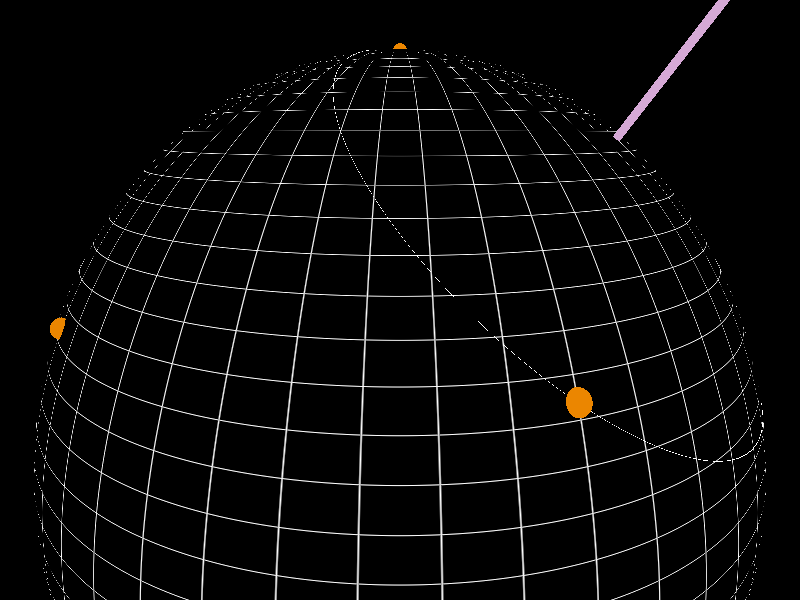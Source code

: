 #version 3.6;

#include "colors.inc"
#include "textures.inc"

#macro v_equal(v1,v2) ((v1.x=v2.x)&(v1.y=v2.y)&(v1.z=v2.z)) #end

#macro col_to_tex(col, elem_tex_map, elem_col_map, def_tex)
   #local typ=0;
   #if(col.y>=0) #local typ=1; #end
   #if(!typ & col.y=-1)
      #if(col.x<dimension_size(elem_tex_map,1))
         #ifdef(elem_tex_map[col.x]) #local typ=2; #end
      #end
      #if(!typ & col.x<dimension_size(elem_col_map,1))
         #ifdef(elem_col_map[col.x]) #local typ=3; #end
      #end
   #end
   #switch(typ)
      #case(0) texture{ def_tex } #break;
      #case(1) texture{ pigment{ rgbt col}} #break;
      #case(2) texture{ elem_tex_map[-col.x]} #break;
      #case(3) texture{ pigment{ color elem_col_map[-col.x]}} #break;
   #end
#end

#macro disp_edge(edge, col)
   #if(!v_equal(verts[edges[edge][0]], verts[edges[edge][1]]) )
      cylinder{verts[edges[edge][0]] verts[edges[edge][1]] edge_sz
         col_to_tex(col, tex_map, col_map, edge_tex)
      }
   #end
#end

// Display values
   // Size (or radius) of elements
   #declare vert_sz = 0.0237764; // 0.0237764
   #declare edge_sz = 0.01; // 0.0158509
   #declare face_sz = 0; // 0

   // Colour of elements (used to set up default textures
   #declare vert_col = <0.901961, 0.45098, 0, 0>;
   #declare edge_col = <0.8, 0.6, 0.8, 0>; // <0.8, 0.6, 0.8, 0>
   #declare face_col = <0.8, 0.901961, 0.901961, 0>; // <0.8, 0.901961, 0.901961, 0>

   // Texture of elements
   #declare vert_tex=texture{ pigment{ rgbt vert_col}}
   #declare edge_tex=texture{ pigment{ rgbt edge_col}}
   #declare face_tex=texture{ pigment{ rgbt face_col}}

#declare col_map = array[1]; // Default colourmap
#declare tex_map = array[1]; // Default texmap

// Array of vertex coordinates
#declare num_verts = 8;
#declare verts = array [num_verts] {
    <0,0,sqrt(5)/2>,
    <0,0,0>,
    <1,0,0.5>,
    <cos(2*pi/5), sin(2*pi/5), 0.5>,
    <cos(4*pi/5), sin(4*pi/5), 0.5>,
    <cos(6*pi/5), sin(6*pi/5), 0.5>,
    <cos(8*pi/5), sin(8*pi/5), 0.5>,
    <(3+sqrt(5))/12, sqrt(10 + 2*sqrt(5))/12, (2 + sqrt(5))/6>
}

// Array of edge indexes
#declare num_edges = 10;
#declare edges = array [num_edges][2] {
   {0, 2},
   {0, 3},
   {0, 4},
   {0, 5},
   {0, 6},
   {2, 3},
   {3, 4},
   {4, 5},
   {5, 6},
   {6, 2},
}

// face colours
#declare f_col = <0.901961, 0.45098, 0, 1>;

// Colour Maps - redefine these, normally in an include file
   #declare col_map = array[1];
   #declare tex_map = array[1];

// Array of face vertex counts and indexes

   #declare i=0;
   #while (i<num_verts)
      sphere{ verts[i] vert_sz col_to_tex(vert_col, tex_map, col_map, vert_tex) }
      #declare i=i+1;
      #end

// Display edge elements
   #declare i=0;
   #while (i<num_edges)
      disp_edge(i, edge_col)
      #declare i=i+1;
      #end
  cylinder{<0,0,0> <1.309017, 0.951057, 2.118034>
    edge_sz col_to_tex(edge_col, tex_map, col_map, edge_tex)
  }

// Extra object
   sphere{<0,0,0> sqrt(5)/2 
       pigment{
           uv_mapping
           Tiles_Ptrn()
           color_map {
               [0.00 color rgb <1,1,1>] // white stanchions
               [0.04 color rgbt <0,0,0,1>] // transparent spaces
           }
           scale <0.02, 0.02, 0.5> // size and ratio of the grid
       }
       rotate 90*x
   }
               
   disc {verts[7] verts[7] 0.68 0.67 texture{ pigment{ color White } finish { diffuse 1.0}}}

background {color <0,0,0,1>}
// Max Trace Level (10), increase if black areas appear when using transparency
global_settings{
    max_trace_level 10
    assumed_gamma 1.8
}

  camera { right x*1.5
           location <0,1.8,0.9>
           sky <0,0,1>
           look_at <0,0,0.4>
         }

   light_source {<.3, 3, 1.5> color <1,1,1> shadowless}
